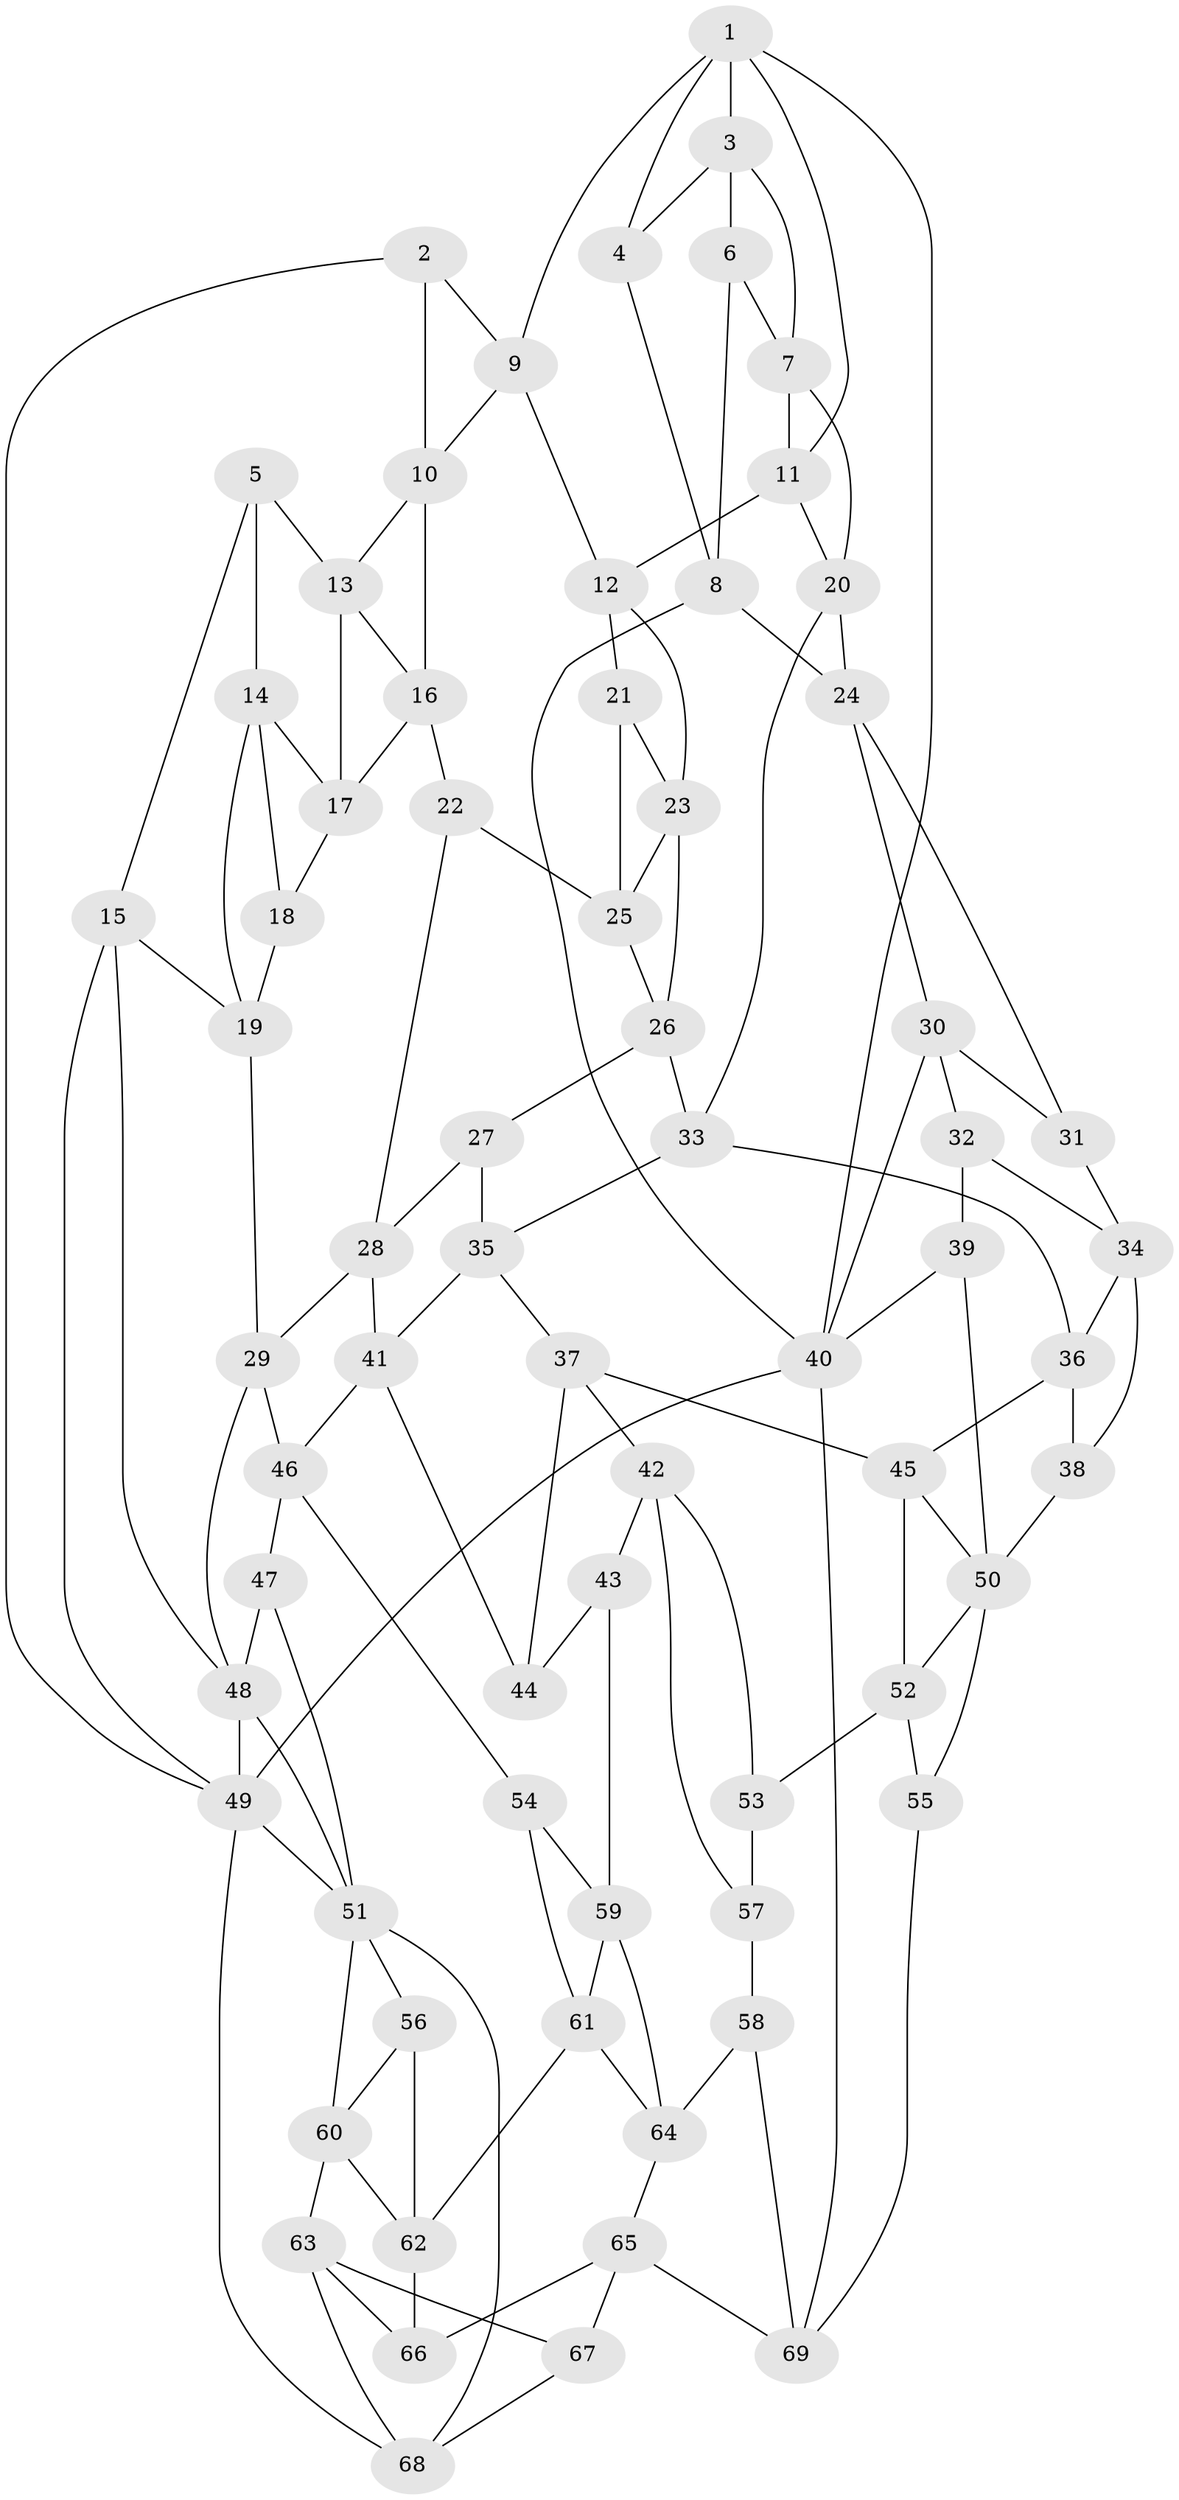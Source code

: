 // original degree distribution, {3: 0.021739130434782608, 6: 0.2246376811594203, 5: 0.5289855072463768, 4: 0.2246376811594203}
// Generated by graph-tools (version 1.1) at 2025/27/03/09/25 03:27:16]
// undirected, 69 vertices, 131 edges
graph export_dot {
graph [start="1"]
  node [color=gray90,style=filled];
  1;
  2;
  3;
  4;
  5;
  6;
  7;
  8;
  9;
  10;
  11;
  12;
  13;
  14;
  15;
  16;
  17;
  18;
  19;
  20;
  21;
  22;
  23;
  24;
  25;
  26;
  27;
  28;
  29;
  30;
  31;
  32;
  33;
  34;
  35;
  36;
  37;
  38;
  39;
  40;
  41;
  42;
  43;
  44;
  45;
  46;
  47;
  48;
  49;
  50;
  51;
  52;
  53;
  54;
  55;
  56;
  57;
  58;
  59;
  60;
  61;
  62;
  63;
  64;
  65;
  66;
  67;
  68;
  69;
  1 -- 3 [weight=1.0];
  1 -- 4 [weight=1.0];
  1 -- 9 [weight=1.0];
  1 -- 11 [weight=1.0];
  1 -- 40 [weight=1.0];
  2 -- 9 [weight=1.0];
  2 -- 10 [weight=1.0];
  2 -- 49 [weight=1.0];
  3 -- 4 [weight=1.0];
  3 -- 6 [weight=1.0];
  3 -- 7 [weight=1.0];
  4 -- 8 [weight=1.0];
  5 -- 13 [weight=1.0];
  5 -- 14 [weight=1.0];
  5 -- 15 [weight=1.0];
  6 -- 7 [weight=1.0];
  6 -- 8 [weight=1.0];
  7 -- 11 [weight=1.0];
  7 -- 20 [weight=1.0];
  8 -- 24 [weight=1.0];
  8 -- 40 [weight=1.0];
  9 -- 10 [weight=1.0];
  9 -- 12 [weight=1.0];
  10 -- 13 [weight=1.0];
  10 -- 16 [weight=1.0];
  11 -- 12 [weight=1.0];
  11 -- 20 [weight=1.0];
  12 -- 21 [weight=1.0];
  12 -- 23 [weight=1.0];
  13 -- 16 [weight=1.0];
  13 -- 17 [weight=1.0];
  14 -- 17 [weight=1.0];
  14 -- 18 [weight=1.0];
  14 -- 19 [weight=1.0];
  15 -- 19 [weight=1.0];
  15 -- 48 [weight=1.0];
  15 -- 49 [weight=1.0];
  16 -- 17 [weight=1.0];
  16 -- 22 [weight=1.0];
  17 -- 18 [weight=1.0];
  18 -- 19 [weight=1.0];
  19 -- 29 [weight=1.0];
  20 -- 24 [weight=1.0];
  20 -- 33 [weight=1.0];
  21 -- 23 [weight=1.0];
  21 -- 25 [weight=1.0];
  22 -- 25 [weight=1.0];
  22 -- 28 [weight=1.0];
  23 -- 25 [weight=1.0];
  23 -- 26 [weight=1.0];
  24 -- 30 [weight=1.0];
  24 -- 31 [weight=1.0];
  25 -- 26 [weight=1.0];
  26 -- 27 [weight=1.0];
  26 -- 33 [weight=1.0];
  27 -- 28 [weight=1.0];
  27 -- 35 [weight=1.0];
  28 -- 29 [weight=1.0];
  28 -- 41 [weight=1.0];
  29 -- 46 [weight=1.0];
  29 -- 48 [weight=1.0];
  30 -- 31 [weight=1.0];
  30 -- 32 [weight=1.0];
  30 -- 40 [weight=1.0];
  31 -- 34 [weight=1.0];
  32 -- 34 [weight=1.0];
  32 -- 39 [weight=1.0];
  33 -- 35 [weight=1.0];
  33 -- 36 [weight=1.0];
  34 -- 36 [weight=1.0];
  34 -- 38 [weight=1.0];
  35 -- 37 [weight=1.0];
  35 -- 41 [weight=1.0];
  36 -- 38 [weight=1.0];
  36 -- 45 [weight=1.0];
  37 -- 42 [weight=1.0];
  37 -- 44 [weight=1.0];
  37 -- 45 [weight=1.0];
  38 -- 50 [weight=1.0];
  39 -- 40 [weight=2.0];
  39 -- 50 [weight=1.0];
  40 -- 49 [weight=2.0];
  40 -- 69 [weight=1.0];
  41 -- 44 [weight=2.0];
  41 -- 46 [weight=2.0];
  42 -- 43 [weight=1.0];
  42 -- 53 [weight=1.0];
  42 -- 57 [weight=1.0];
  43 -- 44 [weight=1.0];
  43 -- 59 [weight=1.0];
  45 -- 50 [weight=1.0];
  45 -- 52 [weight=1.0];
  46 -- 47 [weight=2.0];
  46 -- 54 [weight=1.0];
  47 -- 48 [weight=2.0];
  47 -- 51 [weight=1.0];
  48 -- 49 [weight=1.0];
  48 -- 51 [weight=1.0];
  49 -- 51 [weight=1.0];
  49 -- 68 [weight=1.0];
  50 -- 52 [weight=1.0];
  50 -- 55 [weight=1.0];
  51 -- 56 [weight=1.0];
  51 -- 60 [weight=1.0];
  51 -- 68 [weight=1.0];
  52 -- 53 [weight=1.0];
  52 -- 55 [weight=1.0];
  53 -- 57 [weight=2.0];
  54 -- 59 [weight=1.0];
  54 -- 61 [weight=1.0];
  55 -- 69 [weight=1.0];
  56 -- 60 [weight=1.0];
  56 -- 62 [weight=1.0];
  57 -- 58 [weight=1.0];
  58 -- 64 [weight=1.0];
  58 -- 69 [weight=1.0];
  59 -- 61 [weight=1.0];
  59 -- 64 [weight=1.0];
  60 -- 62 [weight=1.0];
  60 -- 63 [weight=1.0];
  61 -- 62 [weight=1.0];
  61 -- 64 [weight=1.0];
  62 -- 66 [weight=1.0];
  63 -- 66 [weight=1.0];
  63 -- 67 [weight=1.0];
  63 -- 68 [weight=1.0];
  64 -- 65 [weight=1.0];
  65 -- 66 [weight=1.0];
  65 -- 67 [weight=1.0];
  65 -- 69 [weight=1.0];
  67 -- 68 [weight=1.0];
}
